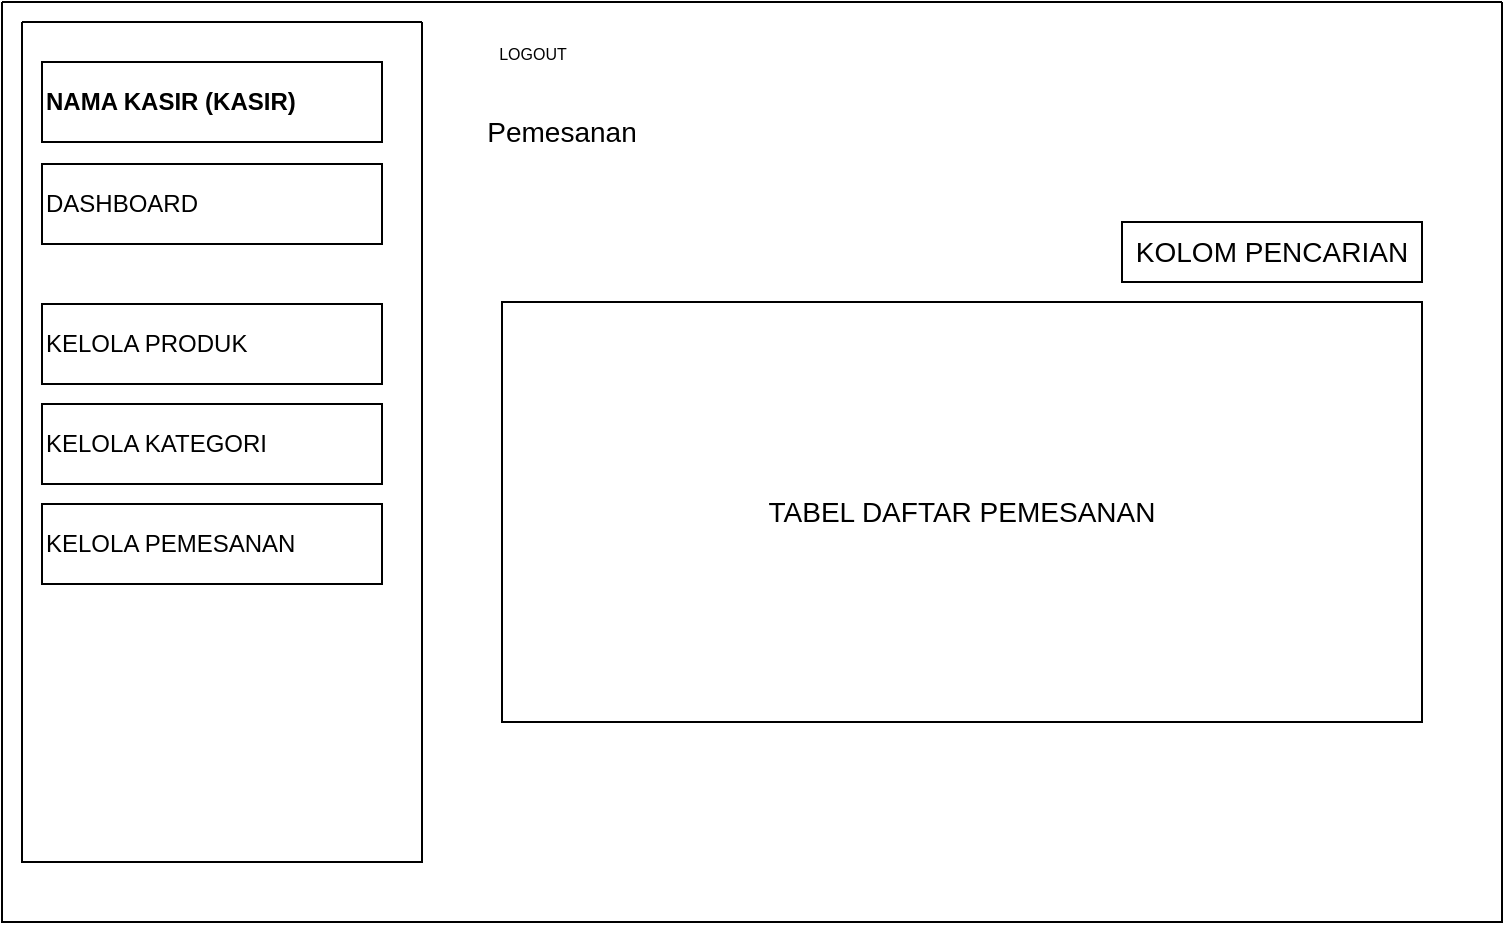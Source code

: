 <mxfile version="20.1.1" type="github">
  <diagram id="xkUqbu4bvT_YvqMfJLwT" name="Page-1">
    <mxGraphModel dx="1382" dy="756" grid="1" gridSize="10" guides="1" tooltips="1" connect="1" arrows="1" fold="1" page="1" pageScale="1" pageWidth="850" pageHeight="1100" math="0" shadow="0">
      <root>
        <mxCell id="0" />
        <mxCell id="1" parent="0" />
        <mxCell id="dQdMVISFhhbUR4HR3qZ8-1" value="" style="swimlane;startSize=0;" parent="1" vertex="1">
          <mxGeometry x="40" y="80" width="750" height="460" as="geometry" />
        </mxCell>
        <mxCell id="dQdMVISFhhbUR4HR3qZ8-8" value="&lt;font style=&quot;font-size: 8px;&quot;&gt;LOGOUT&lt;/font&gt;" style="text;html=1;resizable=0;autosize=1;align=center;verticalAlign=middle;points=[];fillColor=none;strokeColor=none;rounded=0;" parent="dQdMVISFhhbUR4HR3qZ8-1" vertex="1">
          <mxGeometry x="235" y="10" width="60" height="30" as="geometry" />
        </mxCell>
        <mxCell id="dQdMVISFhhbUR4HR3qZ8-21" value="&lt;font style=&quot;font-size: 14px;&quot;&gt;TABEL DAFTAR PEMESANAN&lt;/font&gt;" style="rounded=0;whiteSpace=wrap;html=1;" parent="dQdMVISFhhbUR4HR3qZ8-1" vertex="1">
          <mxGeometry x="250" y="150" width="460" height="210" as="geometry" />
        </mxCell>
        <mxCell id="dQdMVISFhhbUR4HR3qZ8-23" value="KOLOM PENCARIAN" style="rounded=0;whiteSpace=wrap;html=1;fontSize=14;" parent="dQdMVISFhhbUR4HR3qZ8-1" vertex="1">
          <mxGeometry x="560" y="110" width="150" height="30" as="geometry" />
        </mxCell>
        <mxCell id="Z-EyjFjSbkQ2WnIW8n11-1" value="Pemesanan" style="text;html=1;strokeColor=none;fillColor=none;align=center;verticalAlign=middle;whiteSpace=wrap;rounded=0;fontSize=14;" vertex="1" parent="dQdMVISFhhbUR4HR3qZ8-1">
          <mxGeometry x="250" y="50" width="60" height="30" as="geometry" />
        </mxCell>
        <mxCell id="Z-EyjFjSbkQ2WnIW8n11-2" value="" style="swimlane;startSize=0;" vertex="1" parent="1">
          <mxGeometry x="50" y="90" width="200" height="420" as="geometry">
            <mxRectangle x="710" y="410" width="50" height="40" as="alternateBounds" />
          </mxGeometry>
        </mxCell>
        <mxCell id="Z-EyjFjSbkQ2WnIW8n11-3" value="DASHBOARD" style="rounded=0;whiteSpace=wrap;html=1;align=left;" vertex="1" parent="Z-EyjFjSbkQ2WnIW8n11-2">
          <mxGeometry x="10" y="71" width="170" height="40" as="geometry" />
        </mxCell>
        <mxCell id="Z-EyjFjSbkQ2WnIW8n11-4" value="KELOLA PRODUK" style="rounded=0;whiteSpace=wrap;html=1;align=left;" vertex="1" parent="Z-EyjFjSbkQ2WnIW8n11-2">
          <mxGeometry x="10" y="141" width="170" height="40" as="geometry" />
        </mxCell>
        <mxCell id="Z-EyjFjSbkQ2WnIW8n11-5" value="KELOLA KATEGORI" style="rounded=0;whiteSpace=wrap;html=1;align=left;" vertex="1" parent="Z-EyjFjSbkQ2WnIW8n11-2">
          <mxGeometry x="10" y="191" width="170" height="40" as="geometry" />
        </mxCell>
        <mxCell id="Z-EyjFjSbkQ2WnIW8n11-6" value="KELOLA PEMESANAN" style="rounded=0;whiteSpace=wrap;html=1;align=left;" vertex="1" parent="Z-EyjFjSbkQ2WnIW8n11-2">
          <mxGeometry x="10" y="241" width="170" height="40" as="geometry" />
        </mxCell>
        <mxCell id="Z-EyjFjSbkQ2WnIW8n11-7" value="&lt;b&gt;NAMA KASIR (KASIR)&lt;/b&gt;" style="rounded=0;whiteSpace=wrap;html=1;align=left;" vertex="1" parent="Z-EyjFjSbkQ2WnIW8n11-2">
          <mxGeometry x="10" y="20" width="170" height="40" as="geometry" />
        </mxCell>
      </root>
    </mxGraphModel>
  </diagram>
</mxfile>

